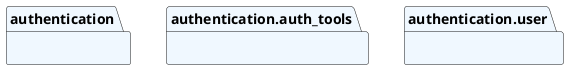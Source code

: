 @startuml packages
set namespaceSeparator none
package "authentication" as authentication #aliceblue {
}
package "authentication.auth_tools" as authentication.auth_tools #aliceblue {
}
package "authentication.user" as authentication.user #aliceblue {
}
@enduml
